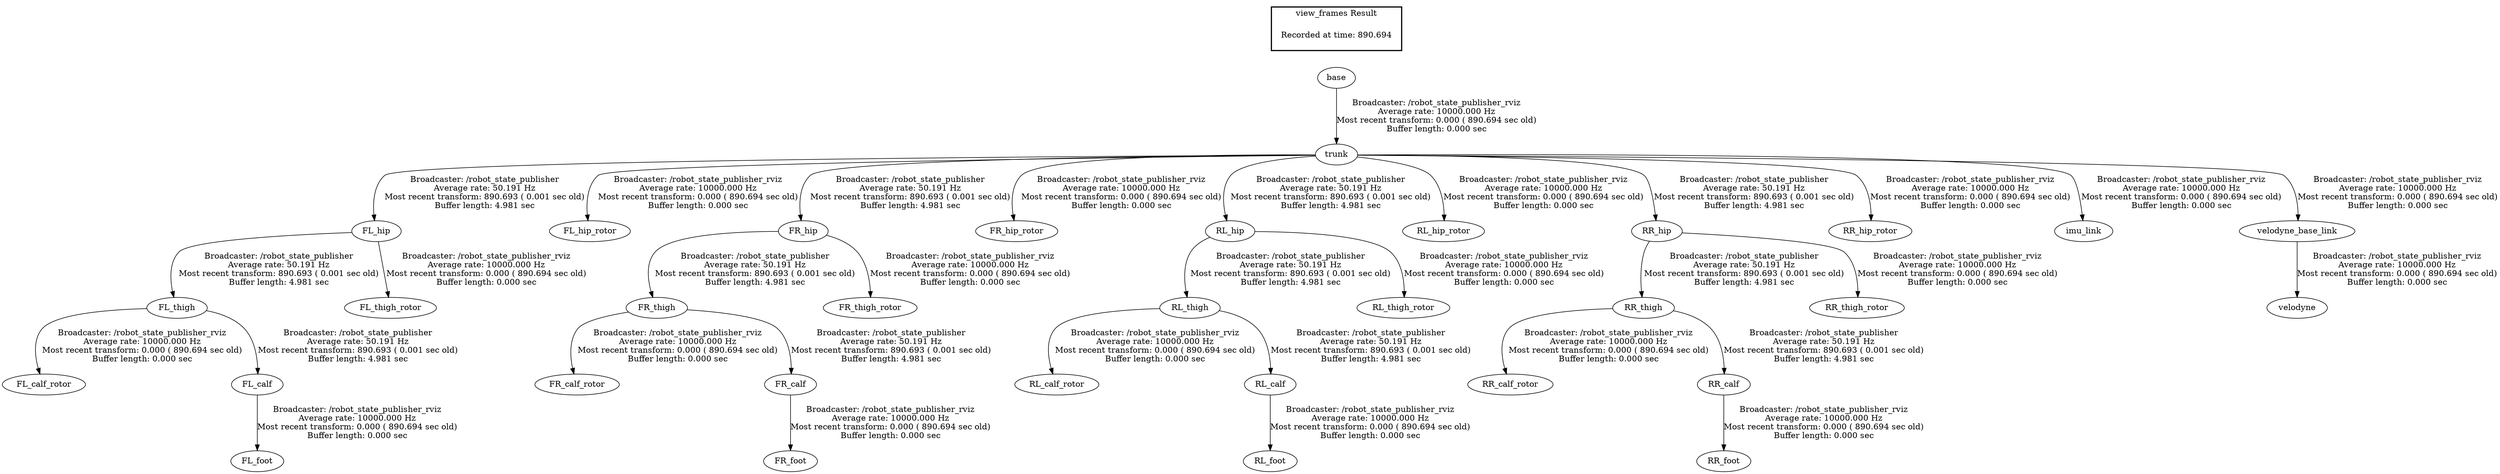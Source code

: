 digraph G {
"FL_thigh" -> "FL_calf_rotor"[label="Broadcaster: /robot_state_publisher_rviz\nAverage rate: 10000.000 Hz\nMost recent transform: 0.000 ( 890.694 sec old)\nBuffer length: 0.000 sec\n"];
"FL_hip" -> "FL_thigh"[label="Broadcaster: /robot_state_publisher\nAverage rate: 50.191 Hz\nMost recent transform: 890.693 ( 0.001 sec old)\nBuffer length: 4.981 sec\n"];
"FL_calf" -> "FL_foot"[label="Broadcaster: /robot_state_publisher_rviz\nAverage rate: 10000.000 Hz\nMost recent transform: 0.000 ( 890.694 sec old)\nBuffer length: 0.000 sec\n"];
"FL_thigh" -> "FL_calf"[label="Broadcaster: /robot_state_publisher\nAverage rate: 50.191 Hz\nMost recent transform: 890.693 ( 0.001 sec old)\nBuffer length: 4.981 sec\n"];
"trunk" -> "FL_hip_rotor"[label="Broadcaster: /robot_state_publisher_rviz\nAverage rate: 10000.000 Hz\nMost recent transform: 0.000 ( 890.694 sec old)\nBuffer length: 0.000 sec\n"];
"base" -> "trunk"[label="Broadcaster: /robot_state_publisher_rviz\nAverage rate: 10000.000 Hz\nMost recent transform: 0.000 ( 890.694 sec old)\nBuffer length: 0.000 sec\n"];
"FL_hip" -> "FL_thigh_rotor"[label="Broadcaster: /robot_state_publisher_rviz\nAverage rate: 10000.000 Hz\nMost recent transform: 0.000 ( 890.694 sec old)\nBuffer length: 0.000 sec\n"];
"trunk" -> "FL_hip"[label="Broadcaster: /robot_state_publisher\nAverage rate: 50.191 Hz\nMost recent transform: 890.693 ( 0.001 sec old)\nBuffer length: 4.981 sec\n"];
"FR_thigh" -> "FR_calf_rotor"[label="Broadcaster: /robot_state_publisher_rviz\nAverage rate: 10000.000 Hz\nMost recent transform: 0.000 ( 890.694 sec old)\nBuffer length: 0.000 sec\n"];
"FR_hip" -> "FR_thigh"[label="Broadcaster: /robot_state_publisher\nAverage rate: 50.191 Hz\nMost recent transform: 890.693 ( 0.001 sec old)\nBuffer length: 4.981 sec\n"];
"FR_calf" -> "FR_foot"[label="Broadcaster: /robot_state_publisher_rviz\nAverage rate: 10000.000 Hz\nMost recent transform: 0.000 ( 890.694 sec old)\nBuffer length: 0.000 sec\n"];
"FR_thigh" -> "FR_calf"[label="Broadcaster: /robot_state_publisher\nAverage rate: 50.191 Hz\nMost recent transform: 890.693 ( 0.001 sec old)\nBuffer length: 4.981 sec\n"];
"trunk" -> "FR_hip_rotor"[label="Broadcaster: /robot_state_publisher_rviz\nAverage rate: 10000.000 Hz\nMost recent transform: 0.000 ( 890.694 sec old)\nBuffer length: 0.000 sec\n"];
"FR_hip" -> "FR_thigh_rotor"[label="Broadcaster: /robot_state_publisher_rviz\nAverage rate: 10000.000 Hz\nMost recent transform: 0.000 ( 890.694 sec old)\nBuffer length: 0.000 sec\n"];
"trunk" -> "FR_hip"[label="Broadcaster: /robot_state_publisher\nAverage rate: 50.191 Hz\nMost recent transform: 890.693 ( 0.001 sec old)\nBuffer length: 4.981 sec\n"];
"RL_thigh" -> "RL_calf_rotor"[label="Broadcaster: /robot_state_publisher_rviz\nAverage rate: 10000.000 Hz\nMost recent transform: 0.000 ( 890.694 sec old)\nBuffer length: 0.000 sec\n"];
"RL_hip" -> "RL_thigh"[label="Broadcaster: /robot_state_publisher\nAverage rate: 50.191 Hz\nMost recent transform: 890.693 ( 0.001 sec old)\nBuffer length: 4.981 sec\n"];
"RL_calf" -> "RL_foot"[label="Broadcaster: /robot_state_publisher_rviz\nAverage rate: 10000.000 Hz\nMost recent transform: 0.000 ( 890.694 sec old)\nBuffer length: 0.000 sec\n"];
"RL_thigh" -> "RL_calf"[label="Broadcaster: /robot_state_publisher\nAverage rate: 50.191 Hz\nMost recent transform: 890.693 ( 0.001 sec old)\nBuffer length: 4.981 sec\n"];
"trunk" -> "RL_hip_rotor"[label="Broadcaster: /robot_state_publisher_rviz\nAverage rate: 10000.000 Hz\nMost recent transform: 0.000 ( 890.694 sec old)\nBuffer length: 0.000 sec\n"];
"RL_hip" -> "RL_thigh_rotor"[label="Broadcaster: /robot_state_publisher_rviz\nAverage rate: 10000.000 Hz\nMost recent transform: 0.000 ( 890.694 sec old)\nBuffer length: 0.000 sec\n"];
"trunk" -> "RL_hip"[label="Broadcaster: /robot_state_publisher\nAverage rate: 50.191 Hz\nMost recent transform: 890.693 ( 0.001 sec old)\nBuffer length: 4.981 sec\n"];
"RR_thigh" -> "RR_calf_rotor"[label="Broadcaster: /robot_state_publisher_rviz\nAverage rate: 10000.000 Hz\nMost recent transform: 0.000 ( 890.694 sec old)\nBuffer length: 0.000 sec\n"];
"RR_hip" -> "RR_thigh"[label="Broadcaster: /robot_state_publisher\nAverage rate: 50.191 Hz\nMost recent transform: 890.693 ( 0.001 sec old)\nBuffer length: 4.981 sec\n"];
"RR_calf" -> "RR_foot"[label="Broadcaster: /robot_state_publisher_rviz\nAverage rate: 10000.000 Hz\nMost recent transform: 0.000 ( 890.694 sec old)\nBuffer length: 0.000 sec\n"];
"RR_thigh" -> "RR_calf"[label="Broadcaster: /robot_state_publisher\nAverage rate: 50.191 Hz\nMost recent transform: 890.693 ( 0.001 sec old)\nBuffer length: 4.981 sec\n"];
"trunk" -> "RR_hip_rotor"[label="Broadcaster: /robot_state_publisher_rviz\nAverage rate: 10000.000 Hz\nMost recent transform: 0.000 ( 890.694 sec old)\nBuffer length: 0.000 sec\n"];
"RR_hip" -> "RR_thigh_rotor"[label="Broadcaster: /robot_state_publisher_rviz\nAverage rate: 10000.000 Hz\nMost recent transform: 0.000 ( 890.694 sec old)\nBuffer length: 0.000 sec\n"];
"trunk" -> "RR_hip"[label="Broadcaster: /robot_state_publisher\nAverage rate: 50.191 Hz\nMost recent transform: 890.693 ( 0.001 sec old)\nBuffer length: 4.981 sec\n"];
"trunk" -> "imu_link"[label="Broadcaster: /robot_state_publisher_rviz\nAverage rate: 10000.000 Hz\nMost recent transform: 0.000 ( 890.694 sec old)\nBuffer length: 0.000 sec\n"];
"trunk" -> "velodyne_base_link"[label="Broadcaster: /robot_state_publisher_rviz\nAverage rate: 10000.000 Hz\nMost recent transform: 0.000 ( 890.694 sec old)\nBuffer length: 0.000 sec\n"];
"velodyne_base_link" -> "velodyne"[label="Broadcaster: /robot_state_publisher_rviz\nAverage rate: 10000.000 Hz\nMost recent transform: 0.000 ( 890.694 sec old)\nBuffer length: 0.000 sec\n"];
edge [style=invis];
 subgraph cluster_legend { style=bold; color=black; label ="view_frames Result";
"Recorded at time: 890.694"[ shape=plaintext ] ;
 }->"base";
}